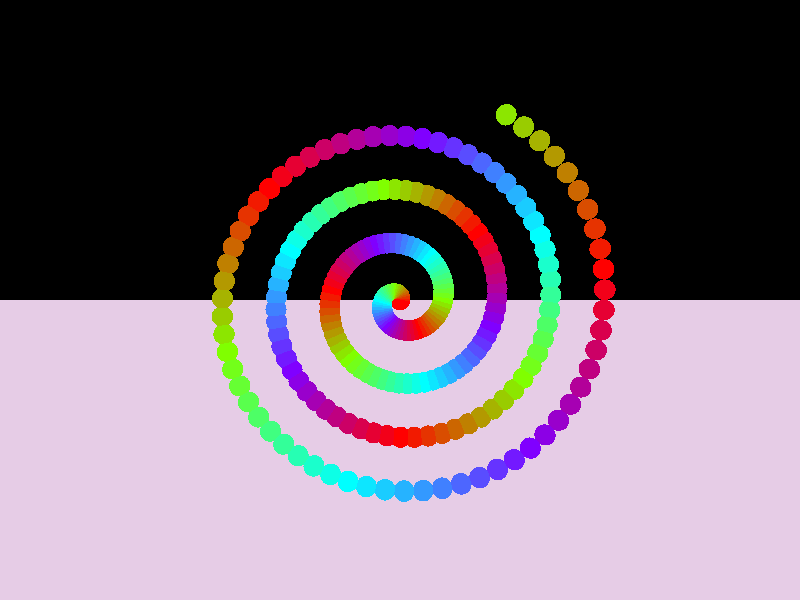 camera {
  location <0, 0, -35>  
  up <0, 1, 0>  
  right <1.333, 0, 0>  
  look_at <0, 0, 0>  
}

light_source {<-20, 20, -30> color rgb <1.5, 1.5, 1.5>}

light_source {<-20, 20, -20> color rgb <1.5, 1.5, 1.5>}

plane { <0, 1, 0>, -22
  pigment { color rgb <0.9, 0.8, 0.9> }
  finish {
     ambient 0.3 diffuse 0.5 specular 0 roughness 0 ior 0 reflection 0.5 refraction 0
  }
  translate <0, 0, 0>
  scale <1, 1, 1>
  rotate <0, 0, 0>
}

sphere { <0, 0, 0>, 0.6
  pigment { color rgb <1, 0, 0> }
  finish {
     ambient 0.7 diffuse 0.8 specular 0 roughness 0 ior 0 reflection 0.7 refraction 0
  }
  translate <0, 0, 0>
  scale <1, 1, 1>
  rotate <0, 0, 0>
}

sphere { <0.00932562, 0.0491226, 0>, 0.6
  pigment { color rgb <0.95, 0.1, 0> }
  finish {
     ambient 0.7 diffuse 0.8 specular 0 roughness 0 ior 0 reflection 0.7 refraction 0
  }
  translate <0, 0, 0>
  scale <1, 1, 1>
  rotate <0, 0, 0>
}

sphere { <0.00874992, 0.0996165, 0>, 0.6
  pigment { color rgb <0.9, 0.2, 0> }
  finish {
     ambient 0.7 diffuse 0.8 specular 0 roughness 0 ior 0 reflection 0.7 refraction 0
  }
  translate <0, 0, 0>
  scale <1, 1, 1>
  rotate <0, 0, 0>
}

sphere { <-0.00185826, 0.149989, 0>, 0.6
  pigment { color rgb <0.85, 0.3, 0> }
  finish {
     ambient 0.7 diffuse 0.8 specular 0 roughness 0 ior 0 reflection 0.7 refraction 0
  }
  translate <0, 0, 0>
  scale <1, 1, 1>
  rotate <0, 0, 0>
}

sphere { <-0.0224304, 0.198738, 0>, 0.6
  pigment { color rgb <0.8, 0.4, 0> }
  finish {
     ambient 0.7 diffuse 0.8 specular 0 roughness 0 ior 0 reflection 0.7 refraction 0
  }
  translate <0, 0, 0>
  scale <1, 1, 1>
  rotate <0, 0, 0>
}

sphere { <-0.0526988, 0.244383, 0>, 0.6
  pigment { color rgb <0.75, 0.5, 0> }
  finish {
     ambient 0.7 diffuse 0.8 specular 0 roughness 0 ior 0 reflection 0.7 refraction 0
  }
  translate <0, 0, 0>
  scale <1, 1, 1>
  rotate <0, 0, 0>
}

sphere { <-0.0921997, 0.285481, 0>, 0.6
  pigment { color rgb <0.7, 0.6, 0> }
  finish {
     ambient 0.7 diffuse 0.8 specular 0 roughness 0 ior 0 reflection 0.7 refraction 0
  }
  translate <0, 0, 0>
  scale <1, 1, 1>
  rotate <0, 0, 0>
}

sphere { <-0.14028, 0.320658, 0>, 0.6
  pigment { color rgb <0.65, 0.7, 0> }
  finish {
     ambient 0.7 diffuse 0.8 specular 0 roughness 0 ior 0 reflection 0.7 refraction 0
  }
  translate <0, 0, 0>
  scale <1, 1, 1>
  rotate <0, 0, 0>
}

sphere { <-0.196104, 0.34863, 0>, 0.6
  pigment { color rgb <0.6, 0.8, 0> }
  finish {
     ambient 0.7 diffuse 0.8 specular 0 roughness 0 ior 0 reflection 0.7 refraction 0
  }
  translate <0, 0, 0>
  scale <1, 1, 1>
  rotate <0, 0, 0>
}

sphere { <-0.258671, 0.368225, 0>, 0.6
  pigment { color rgb <0.55, 0.9, 0> }
  finish {
     ambient 0.7 diffuse 0.8 specular 0 roughness 0 ior 0 reflection 0.7 refraction 0
  }
  translate <0, 0, 0>
  scale <1, 1, 1>
  rotate <0, 0, 0>
}

sphere { <-0.326821, 0.378402, 0>, 0.6
  pigment { color rgb <0.5, 1, 0> }
  finish {
     ambient 0.7 diffuse 0.8 specular 0 roughness 0 ior 0 reflection 0.7 refraction 0
  }
  translate <0, 0, 0>
  scale <1, 1, 1>
  rotate <0, 0, 0>
}

sphere { <-0.399262, 0.378272, 0>, 0.6
  pigment { color rgb <0.45, 1, 0.1> }
  finish {
     ambient 0.7 diffuse 0.8 specular 0 roughness 0 ior 0 reflection 0.7 refraction 0
  }
  translate <0, 0, 0>
  scale <1, 1, 1>
  rotate <0, 0, 0>
}

sphere { <-0.47458, 0.367115, 0>, 0.6
  pigment { color rgb <0.4, 1, 0.2> }
  finish {
     ambient 0.7 diffuse 0.8 specular 0 roughness 0 ior 0 reflection 0.7 refraction 0
  }
  translate <0, 0, 0>
  scale <1, 1, 1>
  rotate <0, 0, 0>
}

sphere { <-0.551265, 0.344394, 0>, 0.6
  pigment { color rgb <0.35, 1, 0.3> }
  finish {
     ambient 0.7 diffuse 0.8 specular 0 roughness 0 ior 0 reflection 0.7 refraction 0
  }
  translate <0, 0, 0>
  scale <1, 1, 1>
  rotate <0, 0, 0>
}

sphere { <-0.627731, 0.309765, 0>, 0.6
  pigment { color rgb <0.3, 1, 0.4> }
  finish {
     ambient 0.7 diffuse 0.8 specular 0 roughness 0 ior 0 reflection 0.7 refraction 0
  }
  translate <0, 0, 0>
  scale <1, 1, 1>
  rotate <0, 0, 0>
}

sphere { <-0.702342, 0.263088, 0>, 0.6
  pigment { color rgb <0.25, 1, 0.5> }
  finish {
     ambient 0.7 diffuse 0.8 specular 0 roughness 0 ior 0 reflection 0.7 refraction 0
  }
  translate <0, 0, 0>
  scale <1, 1, 1>
  rotate <0, 0, 0>
}

sphere { <-0.773438, 0.204434, 0>, 0.6
  pigment { color rgb <0.2, 1, 0.6> }
  finish {
     ambient 0.7 diffuse 0.8 specular 0 roughness 0 ior 0 reflection 0.7 refraction 0
  }
  translate <0, 0, 0>
  scale <1, 1, 1>
  rotate <0, 0, 0>
}

sphere { <-0.839358, 0.134085, 0>, 0.6
  pigment { color rgb <0.15, 1, 0.7> }
  finish {
     ambient 0.7 diffuse 0.8 specular 0 roughness 0 ior 0 reflection 0.7 refraction 0
  }
  translate <0, 0, 0>
  scale <1, 1, 1>
  rotate <0, 0, 0>
}

sphere { <-0.898465, 0.0525383, 0>, 0.6
  pigment { color rgb <0.1, 1, 0.8> }
  finish {
     ambient 0.7 diffuse 0.8 specular 0 roughness 0 ior 0 reflection 0.7 refraction 0
  }
  translate <0, 0, 0>
  scale <1, 1, 1>
  rotate <0, 0, 0>
}

sphere { <-0.949179, -0.0394999, 0>, 0.6
  pigment { color rgb <0.05, 1, 0.9> }
  finish {
     ambient 0.7 diffuse 0.8 specular 0 roughness 0 ior 0 reflection 0.7 refraction 0
  }
  translate <0, 0, 0>
  scale <1, 1, 1>
  rotate <0, 0, 0>
}

sphere { <-0.989993, -0.141118, 0>, 0.6
  pigment { color rgb <0, 1, 1> }
  finish {
     ambient 0.7 diffuse 0.8 specular 0 roughness 0 ior 0 reflection 0.7 refraction 0
  }
  translate <0, 0, 0>
  scale <1, 1, 1>
  rotate <0, 0, 0>
}

sphere { <-1.01951, -0.25121, 0>, 0.6
  pigment { color rgb <0.05, 0.9, 1> }
  finish {
     ambient 0.7 diffuse 0.8 specular 0 roughness 0 ior 0 reflection 0.7 refraction 0
  }
  translate <0, 0, 0>
  scale <1, 1, 1>
  rotate <0, 0, 0>
}

sphere { <-1.03645, -0.368485, 0>, 0.6
  pigment { color rgb <0.1, 0.8, 1> }
  finish {
     ambient 0.7 diffuse 0.8 specular 0 roughness 0 ior 0 reflection 0.7 refraction 0
  }
  translate <0, 0, 0>
  scale <1, 1, 1>
  rotate <0, 0, 0>
}

sphere { <-1.03968, -0.491485, 0>, 0.6
  pigment { color rgb <0.15, 0.7, 1> }
  finish {
     ambient 0.7 diffuse 0.8 specular 0 roughness 0 ior 0 reflection 0.7 refraction 0
  }
  translate <0, 0, 0>
  scale <1, 1, 1>
  rotate <0, 0, 0>
}

sphere { <-1.02827, -0.618599, 0>, 0.6
  pigment { color rgb <0.2, 0.6, 1> }
  finish {
     ambient 0.7 diffuse 0.8 specular 0 roughness 0 ior 0 reflection 0.7 refraction 0
  }
  translate <0, 0, 0>
  scale <1, 1, 1>
  rotate <0, 0, 0>
}

sphere { <-1.00143, -0.748088, 0>, 0.6
  pigment { color rgb <0.25, 0.5, 1> }
  finish {
     ambient 0.7 diffuse 0.8 specular 0 roughness 0 ior 0 reflection 0.7 refraction 0
  }
  translate <0, 0, 0>
  scale <1, 1, 1>
  rotate <0, 0, 0>
}

sphere { <-0.958614, -0.8781, 0>, 0.6
  pigment { color rgb <0.3, 0.4, 1> }
  finish {
     ambient 0.7 diffuse 0.8 specular 0 roughness 0 ior 0 reflection 0.7 refraction 0
  }
  translate <0, 0, 0>
  scale <1, 1, 1>
  rotate <0, 0, 0>
}

sphere { <-0.899475, -1.0067, 0>, 0.6
  pigment { color rgb <0.35, 0.3, 1> }
  finish {
     ambient 0.7 diffuse 0.8 specular 0 roughness 0 ior 0 reflection 0.7 refraction 0
  }
  translate <0, 0, 0>
  scale <1, 1, 1>
  rotate <0, 0, 0>
}

sphere { <-0.823904, -1.13189, 0>, 0.6
  pigment { color rgb <0.4, 0.2, 1> }
  finish {
     ambient 0.7 diffuse 0.8 specular 0 roughness 0 ior 0 reflection 0.7 refraction 0
  }
  translate <0, 0, 0>
  scale <1, 1, 1>
  rotate <0, 0, 0>
}

sphere { <-0.73203, -1.25165, 0>, 0.6
  pigment { color rgb <0.45, 0.0999999, 1> }
  finish {
     ambient 0.7 diffuse 0.8 specular 0 roughness 0 ior 0 reflection 0.7 refraction 0
  }
  translate <0, 0, 0>
  scale <1, 1, 1>
  rotate <0, 0, 0>
}

sphere { <-0.624224, -1.36394, 0>, 0.6
  pigment { color rgb <0.5, 0, 1> }
  finish {
     ambient 0.7 diffuse 0.8 specular 0 roughness 0 ior 0 reflection 0.7 refraction 0
  }
  translate <0, 0, 0>
  scale <1, 1, 1>
  rotate <0, 0, 0>
}

sphere { <-0.501103, -1.46676, 0>, 0.6
  pigment { color rgb <0.55, 0, 0.9> }
  finish {
     ambient 0.7 diffuse 0.8 specular 0 roughness 0 ior 0 reflection 0.7 refraction 0
  }
  translate <0, 0, 0>
  scale <1, 1, 1>
  rotate <0, 0, 0>
}

sphere { <-0.363528, -1.55815, 0>, 0.6
  pigment { color rgb <0.6, 0, 0.8> }
  finish {
     ambient 0.7 diffuse 0.8 specular 0 roughness 0 ior 0 reflection 0.7 refraction 0
  }
  translate <0, 0, 0>
  scale <1, 1, 1>
  rotate <0, 0, 0>
}

sphere { <-0.212598, -1.63625, 0>, 0.6
  pigment { color rgb <0.65, 0, 0.7> }
  finish {
     ambient 0.7 diffuse 0.8 specular 0 roughness 0 ior 0 reflection 0.7 refraction 0
  }
  translate <0, 0, 0>
  scale <1, 1, 1>
  rotate <0, 0, 0>
}

sphere { <-0.0496439, -1.69927, 0>, 0.6
  pigment { color rgb <0.7, 0, 0.6> }
  finish {
     ambient 0.7 diffuse 0.8 specular 0 roughness 0 ior 0 reflection 0.7 refraction 0
  }
  translate <0, 0, 0>
  scale <1, 1, 1>
  rotate <0, 0, 0>
}

sphere { <0.123785, -1.74562, 0>, 0.6
  pigment { color rgb <0.75, 0, 0.5> }
  finish {
     ambient 0.7 diffuse 0.8 specular 0 roughness 0 ior 0 reflection 0.7 refraction 0
  }
  translate <0, 0, 0>
  scale <1, 1, 1>
  rotate <0, 0, 0>
}

sphere { <0.305936, -1.77381, 0>, 0.6
  pigment { color rgb <0.8, 0, 0.4> }
  finish {
     ambient 0.7 diffuse 0.8 specular 0 roughness 0 ior 0 reflection 0.7 refraction 0
  }
  translate <0, 0, 0>
  scale <1, 1, 1>
  rotate <0, 0, 0>
}

sphere { <0.494868, -1.78258, 0>, 0.6
  pigment { color rgb <0.85, 0, 0.3> }
  finish {
     ambient 0.7 diffuse 0.8 specular 0 roughness 0 ior 0 reflection 0.7 refraction 0
  }
  translate <0, 0, 0>
  scale <1, 1, 1>
  rotate <0, 0, 0>
}

sphere { <0.688475, -1.77088, 0>, 0.6
  pigment { color rgb <0.9, 0, 0.2> }
  finish {
     ambient 0.7 diffuse 0.8 specular 0 roughness 0 ior 0 reflection 0.7 refraction 0
  }
  translate <0, 0, 0>
  scale <1, 1, 1>
  rotate <0, 0, 0>
}

sphere { <0.884507, -1.73786, 0>, 0.6
  pigment { color rgb <0.95, 0, 0.0999999> }
  finish {
     ambient 0.7 diffuse 0.8 specular 0 roughness 0 ior 0 reflection 0.7 refraction 0
  }
  translate <0, 0, 0>
  scale <1, 1, 1>
  rotate <0, 0, 0>
}

sphere { <1.0806, -1.68294, 0>, 0.6
  pigment { color rgb <1, 0, 0> }
  finish {
     ambient 0.7 diffuse 0.8 specular 0 roughness 0 ior 0 reflection 0.7 refraction 0
  }
  translate <0, 0, 0>
  scale <1, 1, 1>
  rotate <0, 0, 0>
}

sphere { <1.2743, -1.60582, 0>, 0.6
  pigment { color rgb <0.95, 0.1, 0> }
  finish {
     ambient 0.7 diffuse 0.8 specular 0 roughness 0 ior 0 reflection 0.7 refraction 0
  }
  translate <0, 0, 0>
  scale <1, 1, 1>
  rotate <0, 0, 0>
}

sphere { <1.46308, -1.50645, 0>, 0.6
  pigment { color rgb <0.9, 0.2, 0> }
  finish {
     ambient 0.7 diffuse 0.8 specular 0 roughness 0 ior 0 reflection 0.7 refraction 0
  }
  translate <0, 0, 0>
  scale <1, 1, 1>
  rotate <0, 0, 0>
}

sphere { <1.64441, -1.38507, 0>, 0.6
  pigment { color rgb <0.85, 0.3, 0> }
  finish {
     ambient 0.7 diffuse 0.8 specular 0 roughness 0 ior 0 reflection 0.7 refraction 0
  }
  translate <0, 0, 0>
  scale <1, 1, 1>
  rotate <0, 0, 0>
}

sphere { <1.81573, -1.24222, 0>, 0.6
  pigment { color rgb <0.8, 0.4, 0> }
  finish {
     ambient 0.7 diffuse 0.8 specular 0 roughness 0 ior 0 reflection 0.7 refraction 0
  }
  translate <0, 0, 0>
  scale <1, 1, 1>
  rotate <0, 0, 0>
}

sphere { <1.97456, -1.07871, 0>, 0.6
  pigment { color rgb <0.75, 0.5, 0> }
  finish {
     ambient 0.7 diffuse 0.8 specular 0 roughness 0 ior 0 reflection 0.7 refraction 0
  }
  translate <0, 0, 0>
  scale <1, 1, 1>
  rotate <0, 0, 0>
}

sphere { <2.11844, -0.895667, 0>, 0.6
  pigment { color rgb <0.7, 0.6, 0> }
  finish {
     ambient 0.7 diffuse 0.8 specular 0 roughness 0 ior 0 reflection 0.7 refraction 0
  }
  translate <0, 0, 0>
  scale <1, 1, 1>
  rotate <0, 0, 0>
}

sphere { <2.24504, -0.694478, 0>, 0.6
  pigment { color rgb <0.65, 0.7, 0> }
  finish {
     ambient 0.7 diffuse 0.8 specular 0 roughness 0 ior 0 reflection 0.7 refraction 0
  }
  translate <0, 0, 0>
  scale <1, 1, 1>
  rotate <0, 0, 0>
}

sphere { <2.35216, -0.476812, 0>, 0.6
  pigment { color rgb <0.6, 0.8, 0> }
  finish {
     ambient 0.7 diffuse 0.8 specular 0 roughness 0 ior 0 reflection 0.7 refraction 0
  }
  translate <0, 0, 0>
  scale <1, 1, 1>
  rotate <0, 0, 0>
}

sphere { <2.43776, -0.244598, 0>, 0.6
  pigment { color rgb <0.55, 0.9, 0> }
  finish {
     ambient 0.7 diffuse 0.8 specular 0 roughness 0 ior 0 reflection 0.7 refraction 0
  }
  translate <0, 0, 0>
  scale <1, 1, 1>
  rotate <0, 0, 0>
}

sphere { <2.5, -6.29574e-06, 0>, 0.6
  pigment { color rgb <0.5, 1, 0> }
  finish {
     ambient 0.7 diffuse 0.8 specular 0 roughness 0 ior 0 reflection 0.7 refraction 0
  }
  translate <0, 0, 0>
  scale <1, 1, 1>
  rotate <0, 0, 0>
}

sphere { <2.53726, 0.254569, 0>, 0.6
  pigment { color rgb <0.45, 1, 0.1> }
  finish {
     ambient 0.7 diffuse 0.8 specular 0 roughness 0 ior 0 reflection 0.7 refraction 0
  }
  translate <0, 0, 0>
  scale <1, 1, 1>
  rotate <0, 0, 0>
}

sphere { <2.54817, 0.516534, 0>, 0.6
  pigment { color rgb <0.4, 1, 0.2> }
  finish {
     ambient 0.7 diffuse 0.8 specular 0 roughness 0 ior 0 reflection 0.7 refraction 0
  }
  translate <0, 0, 0>
  scale <1, 1, 1>
  rotate <0, 0, 0>
}

sphere { <2.53164, 0.783122, 0>, 0.6
  pigment { color rgb <0.35, 1, 0.3> }
  finish {
     ambient 0.7 diffuse 0.8 specular 0 roughness 0 ior 0 reflection 0.7 refraction 0
  }
  translate <0, 0, 0>
  scale <1, 1, 1>
  rotate <0, 0, 0>
}

sphere { <2.48687, 1.05142, 0>, 0.6
  pigment { color rgb <0.3, 1, 0.4> }
  finish {
     ambient 0.7 diffuse 0.8 specular 0 roughness 0 ior 0 reflection 0.7 refraction 0
  }
  translate <0, 0, 0>
  scale <1, 1, 1>
  rotate <0, 0, 0>
}

sphere { <2.41335, 1.31841, 0>, 0.6
  pigment { color rgb <0.25, 1, 0.5> }
  finish {
     ambient 0.7 diffuse 0.8 specular 0 roughness 0 ior 0 reflection 0.7 refraction 0
  }
  translate <0, 0, 0>
  scale <1, 1, 1>
  rotate <0, 0, 0>
}

sphere { <2.31094, 1.58099, 0>, 0.6
  pigment { color rgb <0.2, 1, 0.6> }
  finish {
     ambient 0.7 diffuse 0.8 specular 0 roughness 0 ior 0 reflection 0.7 refraction 0
  }
  translate <0, 0, 0>
  scale <1, 1, 1>
  rotate <0, 0, 0>
}

sphere { <2.1798, 1.83601, 0>, 0.6
  pigment { color rgb <0.15, 1, 0.7> }
  finish {
     ambient 0.7 diffuse 0.8 specular 0 roughness 0 ior 0 reflection 0.7 refraction 0
  }
  translate <0, 0, 0>
  scale <1, 1, 1>
  rotate <0, 0, 0>
}

sphere { <2.02045, 2.08033, 0>, 0.6
  pigment { color rgb <0.1, 1, 0.8> }
  finish {
     ambient 0.7 diffuse 0.8 specular 0 roughness 0 ior 0 reflection 0.7 refraction 0
  }
  translate <0, 0, 0>
  scale <1, 1, 1>
  rotate <0, 0, 0>
}

sphere { <1.83375, 2.31081, 0>, 0.6
  pigment { color rgb <0.05, 1, 0.9> }
  finish {
     ambient 0.7 diffuse 0.8 specular 0 roughness 0 ior 0 reflection 0.7 refraction 0
  }
  translate <0, 0, 0>
  scale <1, 1, 1>
  rotate <0, 0, 0>
}

sphere { <1.62091, 2.52441, 0>, 0.6
  pigment { color rgb <0, 1, 1> }
  finish {
     ambient 0.7 diffuse 0.8 specular 0 roughness 0 ior 0 reflection 0.7 refraction 0
  }
  translate <0, 0, 0>
  scale <1, 1, 1>
  rotate <0, 0, 0>
}

sphere { <1.38347, 2.71818, 0>, 0.6
  pigment { color rgb <0.05, 0.9, 1> }
  finish {
     ambient 0.7 diffuse 0.8 specular 0 roughness 0 ior 0 reflection 0.7 refraction 0
  }
  translate <0, 0, 0>
  scale <1, 1, 1>
  rotate <0, 0, 0>
}

sphere { <1.12332, 2.88932, 0>, 0.6
  pigment { color rgb <0.1, 0.8, 1> }
  finish {
     ambient 0.7 diffuse 0.8 specular 0 roughness 0 ior 0 reflection 0.7 refraction 0
  }
  translate <0, 0, 0>
  scale <1, 1, 1>
  rotate <0, 0, 0>
}

sphere { <0.842628, 3.0352, 0>, 0.6
  pigment { color rgb <0.15, 0.7, 1> }
  finish {
     ambient 0.7 diffuse 0.8 specular 0 roughness 0 ior 0 reflection 0.7 refraction 0
  }
  translate <0, 0, 0>
  scale <1, 1, 1>
  rotate <0, 0, 0>
}

sphere { <0.543902, 3.15344, 0>, 0.6
  pigment { color rgb <0.2, 0.6, 1> }
  finish {
     ambient 0.7 diffuse 0.8 specular 0 roughness 0 ior 0 reflection 0.7 refraction 0
  }
  translate <0, 0, 0>
  scale <1, 1, 1>
  rotate <0, 0, 0>
}

sphere { <0.229904, 3.24186, 0>, 0.6
  pigment { color rgb <0.25, 0.5, 1> }
  finish {
     ambient 0.7 diffuse 0.8 specular 0 roughness 0 ior 0 reflection 0.7 refraction 0
  }
  translate <0, 0, 0>
  scale <1, 1, 1>
  rotate <0, 0, 0>
}

sphere { <-0.0963506, 3.29859, 0>, 0.6
  pigment { color rgb <0.3, 0.4, 1> }
  finish {
     ambient 0.7 diffuse 0.8 specular 0 roughness 0 ior 0 reflection 0.7 refraction 0
  }
  translate <0, 0, 0>
  scale <1, 1, 1>
  rotate <0, 0, 0>
}

sphere { <-0.431621, 3.32208, 0>, 0.6
  pigment { color rgb <0.35, 0.3, 1> }
  finish {
     ambient 0.7 diffuse 0.8 specular 0 roughness 0 ior 0 reflection 0.7 refraction 0
  }
  translate <0, 0, 0>
  scale <1, 1, 1>
  rotate <0, 0, 0>
}

sphere { <-0.772479, 3.31108, 0>, 0.6
  pigment { color rgb <0.4, 0.2, 1> }
  finish {
     ambient 0.7 diffuse 0.8 specular 0 roughness 0 ior 0 reflection 0.7 refraction 0
  }
  translate <0, 0, 0>
  scale <1, 1, 1>
  rotate <0, 0, 0>
}

sphere { <-1.11534, 3.26474, 0>, 0.6
  pigment { color rgb <0.45, 0.0999999, 1> }
  finish {
     ambient 0.7 diffuse 0.8 specular 0 roughness 0 ior 0 reflection 0.7 refraction 0
  }
  translate <0, 0, 0>
  scale <1, 1, 1>
  rotate <0, 0, 0>
}

sphere { <-1.45651, 3.18254, 0>, 0.6
  pigment { color rgb <0.5, 0, 1> }
  finish {
     ambient 0.7 diffuse 0.8 specular 0 roughness 0 ior 0 reflection 0.7 refraction 0
  }
  translate <0, 0, 0>
  scale <1, 1, 1>
  rotate <0, 0, 0>
}

sphere { <-1.7922, 3.0644, 0>, 0.6
  pigment { color rgb <0.55, 0, 0.9> }
  finish {
     ambient 0.7 diffuse 0.8 specular 0 roughness 0 ior 0 reflection 0.7 refraction 0
  }
  translate <0, 0, 0>
  scale <1, 1, 1>
  rotate <0, 0, 0>
}

sphere { <-2.1186, 2.91059, 0>, 0.6
  pigment { color rgb <0.6, 0, 0.8> }
  finish {
     ambient 0.7 diffuse 0.8 specular 0 roughness 0 ior 0 reflection 0.7 refraction 0
  }
  translate <0, 0, 0>
  scale <1, 1, 1>
  rotate <0, 0, 0>
}

sphere { <-2.4319, 2.72183, 0>, 0.6
  pigment { color rgb <0.65, 0, 0.7> }
  finish {
     ambient 0.7 diffuse 0.8 specular 0 roughness 0 ior 0 reflection 0.7 refraction 0
  }
  translate <0, 0, 0>
  scale <1, 1, 1>
  rotate <0, 0, 0>
}

sphere { <-2.72835, 2.49922, 0>, 0.6
  pigment { color rgb <0.7, 0, 0.6> }
  finish {
     ambient 0.7 diffuse 0.8 specular 0 roughness 0 ior 0 reflection 0.7 refraction 0
  }
  translate <0, 0, 0>
  scale <1, 1, 1>
  rotate <0, 0, 0>
}

sphere { <-3.00428, 2.24428, 0>, 0.6
  pigment { color rgb <0.75, 0, 0.5> }
  finish {
     ambient 0.7 diffuse 0.8 specular 0 roughness 0 ior 0 reflection 0.7 refraction 0
  }
  translate <0, 0, 0>
  scale <1, 1, 1>
  rotate <0, 0, 0>
}

sphere { <-3.25617, 1.95891, 0>, 0.6
  pigment { color rgb <0.8, 0, 0.4> }
  finish {
     ambient 0.7 diffuse 0.8 specular 0 roughness 0 ior 0 reflection 0.7 refraction 0
  }
  translate <0, 0, 0>
  scale <1, 1, 1>
  rotate <0, 0, 0>
}

sphere { <-3.48067, 1.64542, 0>, 0.6
  pigment { color rgb <0.85, 0, 0.3> }
  finish {
     ambient 0.7 diffuse 0.8 specular 0 roughness 0 ior 0 reflection 0.7 refraction 0
  }
  translate <0, 0, 0>
  scale <1, 1, 1>
  rotate <0, 0, 0>
}

sphere { <-3.67466, 1.30646, 0>, 0.6
  pigment { color rgb <0.9, 0, 0.2> }
  finish {
     ambient 0.7 diffuse 0.8 specular 0 roughness 0 ior 0 reflection 0.7 refraction 0
  }
  translate <0, 0, 0>
  scale <1, 1, 1>
  rotate <0, 0, 0>
}

sphere { <-3.83528, 0.945046, 0>, 0.6
  pigment { color rgb <0.95, 0, 0.0999999> }
  finish {
     ambient 0.7 diffuse 0.8 specular 0 roughness 0 ior 0 reflection 0.7 refraction 0
  }
  translate <0, 0, 0>
  scale <1, 1, 1>
  rotate <0, 0, 0>
}

sphere { <-3.95997, 0.564492, 0>, 0.6
  pigment { color rgb <1, 0, 0> }
  finish {
     ambient 0.7 diffuse 0.8 specular 0 roughness 0 ior 0 reflection 0.7 refraction 0
  }
  translate <0, 0, 0>
  scale <1, 1, 1>
  rotate <0, 0, 0>
}

sphere { <-4.04649, 0.168415, 0>, 0.6
  pigment { color rgb <0.95, 0.1, 0> }
  finish {
     ambient 0.7 diffuse 0.8 specular 0 roughness 0 ior 0 reflection 0.7 refraction 0
  }
  translate <0, 0, 0>
  scale <1, 1, 1>
  rotate <0, 0, 0>
}

sphere { <-4.09301, -0.23932, 0>, 0.6
  pigment { color rgb <0.9, 0.2, 0> }
  finish {
     ambient 0.7 diffuse 0.8 specular 0 roughness 0 ior 0 reflection 0.7 refraction 0
  }
  translate <0, 0, 0>
  scale <1, 1, 1>
  rotate <0, 0, 0>
}

sphere { <-4.09804, -0.65463, 0>, 0.6
  pigment { color rgb <0.85, 0.3, 0> }
  finish {
     ambient 0.7 diffuse 0.8 specular 0 roughness 0 ior 0 reflection 0.7 refraction 0
  }
  translate <0, 0, 0>
  scale <1, 1, 1>
  rotate <0, 0, 0>
}

sphere { <-4.06055, -1.07326, 0>, 0.6
  pigment { color rgb <0.8, 0.4, 0> }
  finish {
     ambient 0.7 diffuse 0.8 specular 0 roughness 0 ior 0 reflection 0.7 refraction 0
  }
  translate <0, 0, 0>
  scale <1, 1, 1>
  rotate <0, 0, 0>
}

sphere { <-3.97994, -1.49081, 0>, 0.6
  pigment { color rgb <0.75, 0.5, 0> }
  finish {
     ambient 0.7 diffuse 0.8 specular 0 roughness 0 ior 0 reflection 0.7 refraction 0
  }
  translate <0, 0, 0>
  scale <1, 1, 1>
  rotate <0, 0, 0>
}

sphere { <-3.85607, -1.90282, 0>, 0.6
  pigment { color rgb <0.7, 0.6, 0> }
  finish {
     ambient 0.7 diffuse 0.8 specular 0 roughness 0 ior 0 reflection 0.7 refraction 0
  }
  translate <0, 0, 0>
  scale <1, 1, 1>
  rotate <0, 0, 0>
}

sphere { <-3.68924, -2.30477, 0>, 0.6
  pigment { color rgb <0.65, 0.7, 0> }
  finish {
     ambient 0.7 diffuse 0.8 specular 0 roughness 0 ior 0 reflection 0.7 refraction 0
  }
  translate <0, 0, 0>
  scale <1, 1, 1>
  rotate <0, 0, 0>
}

sphere { <-3.48027, -2.69216, 0>, 0.6
  pigment { color rgb <0.6, 0.8, 0> }
  finish {
     ambient 0.7 diffuse 0.8 specular 0 roughness 0 ior 0 reflection 0.7 refraction 0
  }
  translate <0, 0, 0>
  scale <1, 1, 1>
  rotate <0, 0, 0>
}

sphere { <-3.23041, -3.06055, 0>, 0.6
  pigment { color rgb <0.55, 0.9, 0> }
  finish {
     ambient 0.7 diffuse 0.8 specular 0 roughness 0 ior 0 reflection 0.7 refraction 0
  }
  translate <0, 0, 0>
  scale <1, 1, 1>
  rotate <0, 0, 0>
}

sphere { <-2.94141, -3.4056, 0>, 0.6
  pigment { color rgb <0.5, 1, 0> }
  finish {
     ambient 0.7 diffuse 0.8 specular 0 roughness 0 ior 0 reflection 0.7 refraction 0
  }
  translate <0, 0, 0>
  scale <1, 1, 1>
  rotate <0, 0, 0>
}

sphere { <-2.61546, -3.72315, 0>, 0.6
  pigment { color rgb <0.45, 1, 0.1> }
  finish {
     ambient 0.7 diffuse 0.8 specular 0 roughness 0 ior 0 reflection 0.7 refraction 0
  }
  translate <0, 0, 0>
  scale <1, 1, 1>
  rotate <0, 0, 0>
}

sphere { <-2.25522, -4.00924, 0>, 0.6
  pigment { color rgb <0.4, 1, 0.2> }
  finish {
     ambient 0.7 diffuse 0.8 specular 0 roughness 0 ior 0 reflection 0.7 refraction 0
  }
  translate <0, 0, 0>
  scale <1, 1, 1>
  rotate <0, 0, 0>
}

sphere { <-1.86373, -4.26016, 0>, 0.6
  pigment { color rgb <0.35, 1, 0.3> }
  finish {
     ambient 0.7 diffuse 0.8 specular 0 roughness 0 ior 0 reflection 0.7 refraction 0
  }
  translate <0, 0, 0>
  scale <1, 1, 1>
  rotate <0, 0, 0>
}

sphere { <-1.44448, -4.47252, 0>, 0.6
  pigment { color rgb <0.3, 1, 0.4> }
  finish {
     ambient 0.7 diffuse 0.8 specular 0 roughness 0 ior 0 reflection 0.7 refraction 0
  }
  translate <0, 0, 0>
  scale <1, 1, 1>
  rotate <0, 0, 0>
}

sphere { <-1.0013, -4.64326, 0>, 0.6
  pigment { color rgb <0.25, 1, 0.5> }
  finish {
     ambient 0.7 diffuse 0.8 specular 0 roughness 0 ior 0 reflection 0.7 refraction 0
  }
  translate <0, 0, 0>
  scale <1, 1, 1>
  rotate <0, 0, 0>
}

sphere { <-0.538353, -4.76971, 0>, 0.6
  pigment { color rgb <0.2, 1, 0.6> }
  finish {
     ambient 0.7 diffuse 0.8 specular 0 roughness 0 ior 0 reflection 0.7 refraction 0
  }
  translate <0, 0, 0>
  scale <1, 1, 1>
  rotate <0, 0, 0>
}

sphere { <-0.0601068, -4.84963, 0>, 0.6
  pigment { color rgb <0.15, 1, 0.7> }
  finish {
     ambient 0.7 diffuse 0.8 specular 0 roughness 0 ior 0 reflection 0.7 refraction 0
  }
  translate <0, 0, 0>
  scale <1, 1, 1>
  rotate <0, 0, 0>
}

sphere { <0.428723, -4.88121, 0>, 0.6
  pigment { color rgb <0.1, 1, 0.8> }
  finish {
     ambient 0.7 diffuse 0.8 specular 0 roughness 0 ior 0 reflection 0.7 refraction 0
  }
  translate <0, 0, 0>
  scale <1, 1, 1>
  rotate <0, 0, 0>
}

sphere { <0.923214, -4.86315, 0>, 0.6
  pigment { color rgb <0.05, 1, 0.9> }
  finish {
     ambient 0.7 diffuse 0.8 specular 0 roughness 0 ior 0 reflection 0.7 refraction 0
  }
  translate <0, 0, 0>
  scale <1, 1, 1>
  rotate <0, 0, 0>
}

sphere { <1.41829, -4.79463, 0>, 0.6
  pigment { color rgb <0, 1, 1> }
  finish {
     ambient 0.7 diffuse 0.8 specular 0 roughness 0 ior 0 reflection 0.7 refraction 0
  }
  translate <0, 0, 0>
  scale <1, 1, 1>
  rotate <0, 0, 0>
}

sphere { <1.90877, -4.67537, 0>, 0.6
  pigment { color rgb <0.05, 0.9, 1> }
  finish {
     ambient 0.7 diffuse 0.8 specular 0 roughness 0 ior 0 reflection 0.7 refraction 0
  }
  translate <0, 0, 0>
  scale <1, 1, 1>
  rotate <0, 0, 0>
}

sphere { <2.38941, -4.50563, 0>, 0.6
  pigment { color rgb <0.1, 0.8, 1> }
  finish {
     ambient 0.7 diffuse 0.8 specular 0 roughness 0 ior 0 reflection 0.7 refraction 0
  }
  translate <0, 0, 0>
  scale <1, 1, 1>
  rotate <0, 0, 0>
}

sphere { <2.85501, -4.28619, 0>, 0.6
  pigment { color rgb <0.15, 0.7, 1> }
  finish {
     ambient 0.7 diffuse 0.8 specular 0 roughness 0 ior 0 reflection 0.7 refraction 0
  }
  translate <0, 0, 0>
  scale <1, 1, 1>
  rotate <0, 0, 0>
}

sphere { <3.30038, -4.01839, 0>, 0.6
  pigment { color rgb <0.2, 0.6, 1> }
  finish {
     ambient 0.7 diffuse 0.8 specular 0 roughness 0 ior 0 reflection 0.7 refraction 0
  }
  translate <0, 0, 0>
  scale <1, 1, 1>
  rotate <0, 0, 0>
}

sphere { <3.7205, -3.70411, 0>, 0.6
  pigment { color rgb <0.25, 0.5, 1> }
  finish {
     ambient 0.7 diffuse 0.8 specular 0 roughness 0 ior 0 reflection 0.7 refraction 0
  }
  translate <0, 0, 0>
  scale <1, 1, 1>
  rotate <0, 0, 0>
}

sphere { <4.11048, -3.34574, 0>, 0.6
  pigment { color rgb <0.3, 0.4, 1> }
  finish {
     ambient 0.7 diffuse 0.8 specular 0 roughness 0 ior 0 reflection 0.7 refraction 0
  }
  translate <0, 0, 0>
  scale <1, 1, 1>
  rotate <0, 0, 0>
}

sphere { <4.4657, -2.94619, 0>, 0.6
  pigment { color rgb <0.35, 0.3, 1> }
  finish {
     ambient 0.7 diffuse 0.8 specular 0 roughness 0 ior 0 reflection 0.7 refraction 0
  }
  translate <0, 0, 0>
  scale <1, 1, 1>
  rotate <0, 0, 0>
}

sphere { <4.78179, -2.50888, 0>, 0.6
  pigment { color rgb <0.4, 0.2, 1> }
  finish {
     ambient 0.7 diffuse 0.8 specular 0 roughness 0 ior 0 reflection 0.7 refraction 0
  }
  translate <0, 0, 0>
  scale <1, 1, 1>
  rotate <0, 0, 0>
}

sphere { <5.05475, -2.03766, 0>, 0.6
  pigment { color rgb <0.45, 0.0999999, 1> }
  finish {
     ambient 0.7 diffuse 0.8 specular 0 roughness 0 ior 0 reflection 0.7 refraction 0
  }
  translate <0, 0, 0>
  scale <1, 1, 1>
  rotate <0, 0, 0>
}

sphere { <5.28093, -1.53682, 0>, 0.6
  pigment { color rgb <0.5, 0, 1> }
  finish {
     ambient 0.7 diffuse 0.8 specular 0 roughness 0 ior 0 reflection 0.7 refraction 0
  }
  translate <0, 0, 0>
  scale <1, 1, 1>
  rotate <0, 0, 0>
}

sphere { <5.45714, -1.01103, 0>, 0.6
  pigment { color rgb <0.55, 0, 0.9> }
  finish {
     ambient 0.7 diffuse 0.8 specular 0 roughness 0 ior 0 reflection 0.7 refraction 0
  }
  translate <0, 0, 0>
  scale <1, 1, 1>
  rotate <0, 0, 0>
}

sphere { <5.58064, -0.465334, 0>, 0.6
  pigment { color rgb <0.6, 0, 0.8> }
  finish {
     ambient 0.7 diffuse 0.8 specular 0 roughness 0 ior 0 reflection 0.7 refraction 0
  }
  translate <0, 0, 0>
  scale <1, 1, 1>
  rotate <0, 0, 0>
}

sphere { <5.64921, 0.0949647, 0>, 0.6
  pigment { color rgb <0.65, 0, 0.7> }
  finish {
     ambient 0.7 diffuse 0.8 specular 0 roughness 0 ior 0 reflection 0.7 refraction 0
  }
  translate <0, 0, 0>
  scale <1, 1, 1>
  rotate <0, 0, 0>
}

sphere { <5.66116, 0.664296, 0>, 0.6
  pigment { color rgb <0.7, 0, 0.6> }
  finish {
     ambient 0.7 diffuse 0.8 specular 0 roughness 0 ior 0 reflection 0.7 refraction 0
  }
  translate <0, 0, 0>
  scale <1, 1, 1>
  rotate <0, 0, 0>
}

sphere { <5.61539, 1.23691, 0>, 0.6
  pigment { color rgb <0.75, 0, 0.5> }
  finish {
     ambient 0.7 diffuse 0.8 specular 0 roughness 0 ior 0 reflection 0.7 refraction 0
  }
  translate <0, 0, 0>
  scale <1, 1, 1>
  rotate <0, 0, 0>
}

sphere { <5.51136, 1.80691, 0>, 0.6
  pigment { color rgb <0.8, 0, 0.4> }
  finish {
     ambient 0.7 diffuse 0.8 specular 0 roughness 0 ior 0 reflection 0.7 refraction 0
  }
  translate <0, 0, 0>
  scale <1, 1, 1>
  rotate <0, 0, 0>
}

sphere { <5.34916, 2.36834, 0>, 0.6
  pigment { color rgb <0.85, 0, 0.3> }
  finish {
     ambient 0.7 diffuse 0.8 specular 0 roughness 0 ior 0 reflection 0.7 refraction 0
  }
  translate <0, 0, 0>
  scale <1, 1, 1>
  rotate <0, 0, 0>
}

sphere { <5.12947, 2.91524, 0>, 0.6
  pigment { color rgb <0.9, 0, 0.2> }
  finish {
     ambient 0.7 diffuse 0.8 specular 0 roughness 0 ior 0 reflection 0.7 refraction 0
  }
  translate <0, 0, 0>
  scale <1, 1, 1>
  rotate <0, 0, 0>
}

sphere { <4.85359, 3.44169, 0>, 0.6
  pigment { color rgb <0.95, 0, 0.0999999> }
  finish {
     ambient 0.7 diffuse 0.8 specular 0 roughness 0 ior 0 reflection 0.7 refraction 0
  }
  translate <0, 0, 0>
  scale <1, 1, 1>
  rotate <0, 0, 0>
}

sphere { <4.52344, 3.94189, 0>, 0.6
  pigment { color rgb <1, 0, 0> }
  finish {
     ambient 0.7 diffuse 0.8 specular 0 roughness 0 ior 0 reflection 0.7 refraction 0
  }
  translate <0, 0, 0>
  scale <1, 1, 1>
  rotate <0, 0, 0>
}

sphere { <4.14154, 4.41024, 0>, 0.6
  pigment { color rgb <0.95, 0.1, 0> }
  finish {
     ambient 0.7 diffuse 0.8 specular 0 roughness 0 ior 0 reflection 0.7 refraction 0
  }
  translate <0, 0, 0>
  scale <1, 1, 1>
  rotate <0, 0, 0>
}

sphere { <3.71098, 4.84135, 0>, 0.6
  pigment { color rgb <0.9, 0.2, 0> }
  finish {
     ambient 0.7 diffuse 0.8 specular 0 roughness 0 ior 0 reflection 0.7 refraction 0
  }
  translate <0, 0, 0>
  scale <1, 1, 1>
  rotate <0, 0, 0>
}

sphere { <3.23542, 5.23017, 0>, 0.6
  pigment { color rgb <0.85, 0.3, 0> }
  finish {
     ambient 0.7 diffuse 0.8 specular 0 roughness 0 ior 0 reflection 0.7 refraction 0
  }
  translate <0, 0, 0>
  scale <1, 1, 1>
  rotate <0, 0, 0>
}

sphere { <2.71904, 5.57198, 0>, 0.6
  pigment { color rgb <0.8, 0.4, 0> }
  finish {
     ambient 0.7 diffuse 0.8 specular 0 roughness 0 ior 0 reflection 0.7 refraction 0
  }
  translate <0, 0, 0>
  scale <1, 1, 1>
  rotate <0, 0, 0>
}

sphere { <2.16651, 5.86249, 0>, 0.6
  pigment { color rgb <0.75, 0.5, 0> }
  finish {
     ambient 0.7 diffuse 0.8 specular 0 roughness 0 ior 0 reflection 0.7 refraction 0
  }
  translate <0, 0, 0>
  scale <1, 1, 1>
  rotate <0, 0, 0>
}

sphere { <1.58298, 6.09789, 0>, 0.6
  pigment { color rgb <0.7, 0.6, 0> }
  finish {
     ambient 0.7 diffuse 0.8 specular 0 roughness 0 ior 0 reflection 0.7 refraction 0
  }
  translate <0, 0, 0>
  scale <1, 1, 1>
  rotate <0, 0, 0>
}

sphere { <0.973971, 6.27487, 0>, 0.6
  pigment { color rgb <0.65, 0.7, 0> }
  finish {
     ambient 0.7 diffuse 0.8 specular 0 roughness 0 ior 0 reflection 0.7 refraction 0
  }
  translate <0, 0, 0>
  scale <1, 1, 1>
  rotate <0, 0, 0>
}

sphere { <0.345363, 6.39068, 0>, 0.6
  pigment { color rgb <0.6, 0.8, 0> }
  finish {
     ambient 0.7 diffuse 0.8 specular 0 roughness 0 ior 0 reflection 0.7 refraction 0
  }
  translate <0, 0, 0>
  scale <1, 1, 1>
  rotate <0, 0, 0>
}

sphere { <-0.296665, 6.44318, 0>, 0.6
  pigment { color rgb <0.55, 0.9, 0> }
  finish {
     ambient 0.7 diffuse 0.8 specular 0 roughness 0 ior 0 reflection 0.7 refraction 0
  }
  translate <0, 0, 0>
  scale <1, 1, 1>
  rotate <0, 0, 0>
}

sphere { <-0.945702, 6.43084, 0>, 0.6
  pigment { color rgb <0.5, 1, 0> }
  finish {
     ambient 0.7 diffuse 0.8 specular 0 roughness 0 ior 0 reflection 0.7 refraction 0
  }
  translate <0, 0, 0>
  scale <1, 1, 1>
  rotate <0, 0, 0>
}

sphere { <-1.59517, 6.3528, 0>, 0.6
  pigment { color rgb <0.45, 1, 0.1> }
  finish {
     ambient 0.7 diffuse 0.8 specular 0 roughness 0 ior 0 reflection 0.7 refraction 0
  }
  translate <0, 0, 0>
  scale <1, 1, 1>
  rotate <0, 0, 0>
}

sphere { <-2.23838, 6.20884, 0>, 0.6
  pigment { color rgb <0.4, 1, 0.2> }
  finish {
     ambient 0.7 diffuse 0.8 specular 0 roughness 0 ior 0 reflection 0.7 refraction 0
  }
  translate <0, 0, 0>
  scale <1, 1, 1>
  rotate <0, 0, 0>
}

sphere { <-2.86862, 5.99947, 0>, 0.6
  pigment { color rgb <0.35, 1, 0.3> }
  finish {
     ambient 0.7 diffuse 0.8 specular 0 roughness 0 ior 0 reflection 0.7 refraction 0
  }
  translate <0, 0, 0>
  scale <1, 1, 1>
  rotate <0, 0, 0>
}

sphere { <-3.4792, 5.72584, 0>, 0.6
  pigment { color rgb <0.3, 1, 0.4> }
  finish {
     ambient 0.7 diffuse 0.8 specular 0 roughness 0 ior 0 reflection 0.7 refraction 0
  }
  translate <0, 0, 0>
  scale <1, 1, 1>
  rotate <0, 0, 0>
}

sphere { <-4.06355, 5.38982, 0>, 0.6
  pigment { color rgb <0.25, 1, 0.5> }
  finish {
     ambient 0.7 diffuse 0.8 specular 0 roughness 0 ior 0 reflection 0.7 refraction 0
  }
  translate <0, 0, 0>
  scale <1, 1, 1>
  rotate <0, 0, 0>
}

sphere { <-4.61527, 4.99393, 0>, 0.6
  pigment { color rgb <0.2, 1, 0.6> }
  finish {
     ambient 0.7 diffuse 0.8 specular 0 roughness 0 ior 0 reflection 0.7 refraction 0
  }
  translate <0, 0, 0>
  scale <1, 1, 1>
  rotate <0, 0, 0>
}

sphere { <-5.12821, 4.54137, 0>, 0.6
  pigment { color rgb <0.15, 1, 0.7> }
  finish {
     ambient 0.7 diffuse 0.8 specular 0 roughness 0 ior 0 reflection 0.7 refraction 0
  }
  translate <0, 0, 0>
  scale <1, 1, 1>
  rotate <0, 0, 0>
}

sphere { <-5.59653, 4.03596, 0>, 0.6
  pigment { color rgb <0.1, 1, 0.8> }
  finish {
     ambient 0.7 diffuse 0.8 specular 0 roughness 0 ior 0 reflection 0.7 refraction 0
  }
  translate <0, 0, 0>
  scale <1, 1, 1>
  rotate <0, 0, 0>
}

sphere { <-6.01477, 3.48212, 0>, 0.6
  pigment { color rgb <0.05, 1, 0.9> }
  finish {
     ambient 0.7 diffuse 0.8 specular 0 roughness 0 ior 0 reflection 0.7 refraction 0
  }
  translate <0, 0, 0>
  scale <1, 1, 1>
  rotate <0, 0, 0>
}

sphere { <-6.37791, 2.88486, 0>, 0.6
  pigment { color rgb <0, 1, 1> }
  finish {
     ambient 0.7 diffuse 0.8 specular 0 roughness 0 ior 0 reflection 0.7 refraction 0
  }
  translate <0, 0, 0>
  scale <1, 1, 1>
  rotate <0, 0, 0>
}

sphere { <-6.68144, 2.24967, 0>, 0.6
  pigment { color rgb <0.05, 0.9, 1> }
  finish {
     ambient 0.7 diffuse 0.8 specular 0 roughness 0 ior 0 reflection 0.7 refraction 0
  }
  translate <0, 0, 0>
  scale <1, 1, 1>
  rotate <0, 0, 0>
}

sphere { <-6.92139, 1.58254, 0>, 0.6
  pigment { color rgb <0.1, 0.8, 1> }
  finish {
     ambient 0.7 diffuse 0.8 specular 0 roughness 0 ior 0 reflection 0.7 refraction 0
  }
  translate <0, 0, 0>
  scale <1, 1, 1>
  rotate <0, 0, 0>
}

sphere { <-7.09442, 0.889869, 0>, 0.6
  pigment { color rgb <0.15, 0.7, 1> }
  finish {
     ambient 0.7 diffuse 0.8 specular 0 roughness 0 ior 0 reflection 0.7 refraction 0
  }
  translate <0, 0, 0>
  scale <1, 1, 1>
  rotate <0, 0, 0>
}

sphere { <-7.1978, 0.1784, 0>, 0.6
  pigment { color rgb <0.2, 0.6, 1> }
  finish {
     ambient 0.7 diffuse 0.8 specular 0 roughness 0 ior 0 reflection 0.7 refraction 0
  }
  translate <0, 0, 0>
  scale <1, 1, 1>
  rotate <0, 0, 0>
}

sphere { <-7.22951, -0.544833, 0>, 0.6
  pigment { color rgb <0.25, 0.5, 1> }
  finish {
     ambient 0.7 diffuse 0.8 specular 0 roughness 0 ior 0 reflection 0.7 refraction 0
  }
  translate <0, 0, 0>
  scale <1, 1, 1>
  rotate <0, 0, 0>
}

sphere { <-7.18823, -1.27258, 0>, 0.6
  pigment { color rgb <0.3, 0.4, 1> }
  finish {
     ambient 0.7 diffuse 0.8 specular 0 roughness 0 ior 0 reflection 0.7 refraction 0
  }
  translate <0, 0, 0>
  scale <1, 1, 1>
  rotate <0, 0, 0>
}

sphere { <-7.07339, -1.99744, 0>, 0.6
  pigment { color rgb <0.35, 0.3, 1> }
  finish {
     ambient 0.7 diffuse 0.8 specular 0 roughness 0 ior 0 reflection 0.7 refraction 0
  }
  translate <0, 0, 0>
  scale <1, 1, 1>
  rotate <0, 0, 0>
}

sphere { <-6.88517, -2.71194, 0>, 0.6
  pigment { color rgb <0.4, 0.2, 1> }
  finish {
     ambient 0.7 diffuse 0.8 specular 0 roughness 0 ior 0 reflection 0.7 refraction 0
  }
  translate <0, 0, 0>
  scale <1, 1, 1>
  rotate <0, 0, 0>
}

sphere { <-6.62448, -3.40864, 0>, 0.6
  pigment { color rgb <0.45, 0.0999999, 1> }
  finish {
     ambient 0.7 diffuse 0.8 specular 0 roughness 0 ior 0 reflection 0.7 refraction 0
  }
  translate <0, 0, 0>
  scale <1, 1, 1>
  rotate <0, 0, 0>
}

sphere { <-6.29305, -4.08016, 0>, 0.6
  pigment { color rgb <0.5, 0, 1> }
  finish {
     ambient 0.7 diffuse 0.8 specular 0 roughness 0 ior 0 reflection 0.7 refraction 0
  }
  translate <0, 0, 0>
  scale <1, 1, 1>
  rotate <0, 0, 0>
}

sphere { <-5.8933, -4.71929, 0>, 0.6
  pigment { color rgb <0.55, 0, 0.9> }
  finish {
     ambient 0.7 diffuse 0.8 specular 0 roughness 0 ior 0 reflection 0.7 refraction 0
  }
  translate <0, 0, 0>
  scale <1, 1, 1>
  rotate <0, 0, 0>
}

sphere { <-5.42842, -5.31906, 0>, 0.6
  pigment { color rgb <0.6, 0, 0.8> }
  finish {
     ambient 0.7 diffuse 0.8 specular 0 roughness 0 ior 0 reflection 0.7 refraction 0
  }
  translate <0, 0, 0>
  scale <1, 1, 1>
  rotate <0, 0, 0>
}

sphere { <-4.90232, -5.87281, 0>, 0.6
  pigment { color rgb <0.65, 0, 0.7> }
  finish {
     ambient 0.7 diffuse 0.8 specular 0 roughness 0 ior 0 reflection 0.7 refraction 0
  }
  translate <0, 0, 0>
  scale <1, 1, 1>
  rotate <0, 0, 0>
}

sphere { <-4.31958, -6.37428, 0>, 0.6
  pigment { color rgb <0.7, 0, 0.6> }
  finish {
     ambient 0.7 diffuse 0.8 specular 0 roughness 0 ior 0 reflection 0.7 refraction 0
  }
  translate <0, 0, 0>
  scale <1, 1, 1>
  rotate <0, 0, 0>
}

sphere { <-3.6854, -6.81766, 0>, 0.6
  pigment { color rgb <0.75, 0, 0.5> }
  finish {
     ambient 0.7 diffuse 0.8 specular 0 roughness 0 ior 0 reflection 0.7 refraction 0
  }
  translate <0, 0, 0>
  scale <1, 1, 1>
  rotate <0, 0, 0>
}

sphere { <-3.00563, -7.19767, 0>, 0.6
  pigment { color rgb <0.8, 0, 0.4> }
  finish {
     ambient 0.7 diffuse 0.8 specular 0 roughness 0 ior 0 reflection 0.7 refraction 0
  }
  translate <0, 0, 0>
  scale <1, 1, 1>
  rotate <0, 0, 0>
}

sphere { <-2.2866, -7.5096, 0>, 0.6
  pigment { color rgb <0.85, 0, 0.3> }
  finish {
     ambient 0.7 diffuse 0.8 specular 0 roughness 0 ior 0 reflection 0.7 refraction 0
  }
  translate <0, 0, 0>
  scale <1, 1, 1>
  rotate <0, 0, 0>
}

sphere { <-1.53518, -7.74941, 0>, 0.6
  pigment { color rgb <0.9, 0, 0.2> }
  finish {
     ambient 0.7 diffuse 0.8 specular 0 roughness 0 ior 0 reflection 0.7 refraction 0
  }
  translate <0, 0, 0>
  scale <1, 1, 1>
  rotate <0, 0, 0>
}

sphere { <-0.758633, -7.91373, 0>, 0.6
  pigment { color rgb <0.95, 0, 0.0999999> }
  finish {
     ambient 0.7 diffuse 0.8 specular 0 roughness 0 ior 0 reflection 0.7 refraction 0
  }
  translate <0, 0, 0>
  scale <1, 1, 1>
  rotate <0, 0, 0>
}

sphere { <0.0354362, -7.99993, 0>, 0.6
  pigment { color rgb <1, 0, 0> }
  finish {
     ambient 0.7 diffuse 0.8 specular 0 roughness 0 ior 0 reflection 0.7 refraction 0
  }
  translate <0, 0, 0>
  scale <1, 1, 1>
  rotate <0, 0, 0>
}

sphere { <0.839135, -8.00616, 0>, 0.6
  pigment { color rgb <0.95, 0.1, 0> }
  finish {
     ambient 0.7 diffuse 0.8 specular 0 roughness 0 ior 0 reflection 0.7 refraction 0
  }
  translate <0, 0, 0>
  scale <1, 1, 1>
  rotate <0, 0, 0>
}

sphere { <1.64438, -7.93134, 0>, 0.6
  pigment { color rgb <0.9, 0.2, 0> }
  finish {
     ambient 0.7 diffuse 0.8 specular 0 roughness 0 ior 0 reflection 0.7 refraction 0
  }
  translate <0, 0, 0>
  scale <1, 1, 1>
  rotate <0, 0, 0>
}

sphere { <2.44297, -7.77526, 0>, 0.6
  pigment { color rgb <0.85, 0.3, 0> }
  finish {
     ambient 0.7 diffuse 0.8 specular 0 roughness 0 ior 0 reflection 0.7 refraction 0
  }
  translate <0, 0, 0>
  scale <1, 1, 1>
  rotate <0, 0, 0>
}

sphere { <3.22667, -7.53849, 0>, 0.6
  pigment { color rgb <0.8, 0.4, 0> }
  finish {
     ambient 0.7 diffuse 0.8 specular 0 roughness 0 ior 0 reflection 0.7 refraction 0
  }
  translate <0, 0, 0>
  scale <1, 1, 1>
  rotate <0, 0, 0>
}

sphere { <3.98731, -7.22247, 0>, 0.6
  pigment { color rgb <0.75, 0.5, 0> }
  finish {
     ambient 0.7 diffuse 0.8 specular 0 roughness 0 ior 0 reflection 0.7 refraction 0
  }
  translate <0, 0, 0>
  scale <1, 1, 1>
  rotate <0, 0, 0>
}

sphere { <4.71685, -6.82946, 0>, 0.6
  pigment { color rgb <0.7, 0.6, 0> }
  finish {
     ambient 0.7 diffuse 0.8 specular 0 roughness 0 ior 0 reflection 0.7 refraction 0
  }
  translate <0, 0, 0>
  scale <1, 1, 1>
  rotate <0, 0, 0>
}

sphere { <5.40748, -6.36254, 0>, 0.6
  pigment { color rgb <0.65, 0.7, 0> }
  finish {
     ambient 0.7 diffuse 0.8 specular 0 roughness 0 ior 0 reflection 0.7 refraction 0
  }
  translate <0, 0, 0>
  scale <1, 1, 1>
  rotate <0, 0, 0>
}

sphere { <6.05168, -5.82558, 0>, 0.6
  pigment { color rgb <0.6, 0.8, 0> }
  finish {
     ambient 0.7 diffuse 0.8 specular 0 roughness 0 ior 0 reflection 0.7 refraction 0
  }
  translate <0, 0, 0>
  scale <1, 1, 1>
  rotate <0, 0, 0>
}

sphere { <6.64234, -5.22322, 0>, 0.6
  pigment { color rgb <0.55, 0.9, 0> }
  finish {
     ambient 0.7 diffuse 0.8 specular 0 roughness 0 ior 0 reflection 0.7 refraction 0
  }
  translate <0, 0, 0>
  scale <1, 1, 1>
  rotate <0, 0, 0>
}

sphere { <7.17281, -4.56082, 0>, 0.6
  pigment { color rgb <0.5, 1, 0> }
  finish {
     ambient 0.7 diffuse 0.8 specular 0 roughness 0 ior 0 reflection 0.7 refraction 0
  }
  translate <0, 0, 0>
  scale <1, 1, 1>
  rotate <0, 0, 0>
}

sphere { <7.63696, -3.84443, 0>, 0.6
  pigment { color rgb <0.45, 1, 0.1> }
  finish {
     ambient 0.7 diffuse 0.8 specular 0 roughness 0 ior 0 reflection 0.7 refraction 0
  }
  translate <0, 0, 0>
  scale <1, 1, 1>
  rotate <0, 0, 0>
}

sphere { <8.02929, -3.08071, 0>, 0.6
  pigment { color rgb <0.4, 1, 0.2> }
  finish {
     ambient 0.7 diffuse 0.8 specular 0 roughness 0 ior 0 reflection 0.7 refraction 0
  }
  translate <0, 0, 0>
  scale <1, 1, 1>
  rotate <0, 0, 0>
}

sphere { <8.34497, -2.27689, 0>, 0.6
  pigment { color rgb <0.35, 1, 0.3> }
  finish {
     ambient 0.7 diffuse 0.8 specular 0 roughness 0 ior 0 reflection 0.7 refraction 0
  }
  translate <0, 0, 0>
  scale <1, 1, 1>
  rotate <0, 0, 0>
}

sphere { <8.5799, -1.44068, 0>, 0.6
  pigment { color rgb <0.3, 1, 0.4> }
  finish {
     ambient 0.7 diffuse 0.8 specular 0 roughness 0 ior 0 reflection 0.7 refraction 0
  }
  translate <0, 0, 0>
  scale <1, 1, 1>
  rotate <0, 0, 0>
}

sphere { <8.73076, -0.580234, 0>, 0.6
  pigment { color rgb <0.25, 1, 0.5> }
  finish {
     ambient 0.7 diffuse 0.8 specular 0 roughness 0 ior 0 reflection 0.7 refraction 0
  }
  translate <0, 0, 0>
  scale <1, 1, 1>
  rotate <0, 0, 0>
}

sphere { <8.79504, 0.295971, 0>, 0.6
  pigment { color rgb <0.2, 1, 0.6> }
  finish {
     ambient 0.7 diffuse 0.8 specular 0 roughness 0 ior 0 reflection 0.7 refraction 0
  }
  translate <0, 0, 0>
  scale <1, 1, 1>
  rotate <0, 0, 0>
}

sphere { <8.7711, 1.1792, 0>, 0.6
  pigment { color rgb <0.15, 1, 0.7> }
  finish {
     ambient 0.7 diffuse 0.8 specular 0 roughness 0 ior 0 reflection 0.7 refraction 0
  }
  translate <0, 0, 0>
  scale <1, 1, 1>
  rotate <0, 0, 0>
}

sphere { <8.6582, 2.06053, 0>, 0.6
  pigment { color rgb <0.1, 1, 0.8> }
  finish {
     ambient 0.7 diffuse 0.8 specular 0 roughness 0 ior 0 reflection 0.7 refraction 0
  }
  translate <0, 0, 0>
  scale <1, 1, 1>
  rotate <0, 0, 0>
}

sphere { <8.45648, 2.931, 0>, 0.6
  pigment { color rgb <0.05, 1, 0.9> }
  finish {
     ambient 0.7 diffuse 0.8 specular 0 roughness 0 ior 0 reflection 0.7 refraction 0
  }
  translate <0, 0, 0>
  scale <1, 1, 1>
  rotate <0, 0, 0>
}

sphere { <8.16699, 3.7816, 0>, 0.6
  pigment { color rgb <0, 1, 1> }
  finish {
     ambient 0.7 diffuse 0.8 specular 0 roughness 0 ior 0 reflection 0.7 refraction 0
  }
  translate <0, 0, 0>
  scale <1, 1, 1>
  rotate <0, 0, 0>
}

sphere { <7.79171, 4.60349, 0>, 0.6
  pigment { color rgb <0.05, 0.9, 1> }
  finish {
     ambient 0.7 diffuse 0.8 specular 0 roughness 0 ior 0 reflection 0.7 refraction 0
  }
  translate <0, 0, 0>
  scale <1, 1, 1>
  rotate <0, 0, 0>
}

sphere { <7.33349, 5.38797, 0>, 0.6
  pigment { color rgb <0.1, 0.8, 1> }
  finish {
     ambient 0.7 diffuse 0.8 specular 0 roughness 0 ior 0 reflection 0.7 refraction 0
  }
  translate <0, 0, 0>
  scale <1, 1, 1>
  rotate <0, 0, 0>
}

sphere { <6.79609, 6.12666, 0>, 0.6
  pigment { color rgb <0.15, 0.7, 1> }
  finish {
     ambient 0.7 diffuse 0.8 specular 0 roughness 0 ior 0 reflection 0.7 refraction 0
  }
  translate <0, 0, 0>
  scale <1, 1, 1>
  rotate <0, 0, 0>
}

sphere { <6.1841, 6.81155, 0>, 0.6
  pigment { color rgb <0.2, 0.6, 1> }
  finish {
     ambient 0.7 diffuse 0.8 specular 0 roughness 0 ior 0 reflection 0.7 refraction 0
  }
  translate <0, 0, 0>
  scale <1, 1, 1>
  rotate <0, 0, 0>
}

sphere { <5.50293, 7.43509, 0>, 0.6
  pigment { color rgb <0.25, 0.5, 1> }
  finish {
     ambient 0.7 diffuse 0.8 specular 0 roughness 0 ior 0 reflection 0.7 refraction 0
  }
  translate <0, 0, 0>
  scale <1, 1, 1>
  rotate <0, 0, 0>
}

sphere { <4.75875, 7.99028, 0>, 0.6
  pigment { color rgb <0.3, 0.4, 1> }
  finish {
     ambient 0.7 diffuse 0.8 specular 0 roughness 0 ior 0 reflection 0.7 refraction 0
  }
  translate <0, 0, 0>
  scale <1, 1, 1>
  rotate <0, 0, 0>
}

sphere { <3.95844, 8.47075, 0>, 0.6
  pigment { color rgb <0.35, 0.3, 1> }
  finish {
     ambient 0.7 diffuse 0.8 specular 0 roughness 0 ior 0 reflection 0.7 refraction 0
  }
  translate <0, 0, 0>
  scale <1, 1, 1>
  rotate <0, 0, 0>
}

sphere { <3.10954, 8.8708, 0>, 0.6
  pigment { color rgb <0.4, 0.2, 1> }
  finish {
     ambient 0.7 diffuse 0.8 specular 0 roughness 0 ior 0 reflection 0.7 refraction 0
  }
  translate <0, 0, 0>
  scale <1, 1, 1>
  rotate <0, 0, 0>
}

sphere { <2.22014, 9.18552, 0>, 0.6
  pigment { color rgb <0.45, 0.0999999, 1> }
  finish {
     ambient 0.7 diffuse 0.8 specular 0 roughness 0 ior 0 reflection 0.7 refraction 0
  }
  translate <0, 0, 0>
  scale <1, 1, 1>
  rotate <0, 0, 0>
}

sphere { <1.29886, 9.41081, 0>, 0.6
  pigment { color rgb <0.5, 0, 1> }
  finish {
     ambient 0.7 diffuse 0.8 specular 0 roughness 0 ior 0 reflection 0.7 refraction 0
  }
  translate <0, 0, 0>
  scale <1, 1, 1>
  rotate <0, 0, 0>
}

sphere { <0.354714, 9.54343, 0>, 0.6
  pigment { color rgb <0.55, 0, 0.9> }
  finish {
     ambient 0.7 diffuse 0.8 specular 0 roughness 0 ior 0 reflection 0.7 refraction 0
  }
  translate <0, 0, 0>
  scale <1, 1, 1>
  rotate <0, 0, 0>
}

sphere { <-0.602955, 9.58107, 0>, 0.6
  pigment { color rgb <0.6, 0, 0.8> }
  finish {
     ambient 0.7 diffuse 0.8 specular 0 roughness 0 ior 0 reflection 0.7 refraction 0
  }
  translate <0, 0, 0>
  scale <1, 1, 1>
  rotate <0, 0, 0>
}

sphere { <-1.56456, 9.52234, 0>, 0.6
  pigment { color rgb <0.65, 0, 0.7> }
  finish {
     ambient 0.7 diffuse 0.8 specular 0 roughness 0 ior 0 reflection 0.7 refraction 0
  }
  translate <0, 0, 0>
  scale <1, 1, 1>
  rotate <0, 0, 0>
}

sphere { <-2.52039, 9.36686, 0>, 0.6
  pigment { color rgb <0.7, 0, 0.6> }
  finish {
     ambient 0.7 diffuse 0.8 specular 0 roughness 0 ior 0 reflection 0.7 refraction 0
  }
  translate <0, 0, 0>
  scale <1, 1, 1>
  rotate <0, 0, 0>
}

sphere { <-3.46068, 9.11518, 0>, 0.6
  pigment { color rgb <0.75, 0, 0.5> }
  finish {
     ambient 0.7 diffuse 0.8 specular 0 roughness 0 ior 0 reflection 0.7 refraction 0
  }
  translate <0, 0, 0>
  scale <1, 1, 1>
  rotate <0, 0, 0>
}

sphere { <-4.37571, 8.76889, 0>, 0.6
  pigment { color rgb <0.8, 0, 0.4> }
  finish {
     ambient 0.7 diffuse 0.8 specular 0 roughness 0 ior 0 reflection 0.7 refraction 0
  }
  translate <0, 0, 0>
  scale <1, 1, 1>
  rotate <0, 0, 0>
}

sphere { <-5.25597, 8.33053, 0>, 0.6
  pigment { color rgb <0.85, 0, 0.3> }
  finish {
     ambient 0.7 diffuse 0.8 specular 0 roughness 0 ior 0 reflection 0.7 refraction 0
  }
  translate <0, 0, 0>
  scale <1, 1, 1>
  rotate <0, 0, 0>
}

sphere { <-6.09214, 7.8036, 0>, 0.6
  pigment { color rgb <0.9, 0, 0.2> }
  finish {
     ambient 0.7 diffuse 0.8 specular 0 roughness 0 ior 0 reflection 0.7 refraction 0
  }
  translate <0, 0, 0>
  scale <1, 1, 1>
  rotate <0, 0, 0>
}

sphere { <-6.87532, 7.19256, 0>, 0.6
  pigment { color rgb <0.95, 0, 0.0999999> }
  finish {
     ambient 0.7 diffuse 0.8 specular 0 roughness 0 ior 0 reflection 0.7 refraction 0
  }
  translate <0, 0, 0>
  scale <1, 1, 1>
  rotate <0, 0, 0>
}

sphere { <-7.59702, 6.50275, 0>, 0.6
  pigment { color rgb <1, 0, 0> }
  finish {
     ambient 0.7 diffuse 0.8 specular 0 roughness 0 ior 0 reflection 0.7 refraction 0
  }
  translate <0, 0, 0>
  scale <1, 1, 1>
  rotate <0, 0, 0>
}

sphere { <-8.2493, 5.74038, 0>, 0.6
  pigment { color rgb <0.95, 0.1, 0> }
  finish {
     ambient 0.7 diffuse 0.8 specular 0 roughness 0 ior 0 reflection 0.7 refraction 0
  }
  translate <0, 0, 0>
  scale <1, 1, 1>
  rotate <0, 0, 0>
}

sphere { <-8.82486, 4.91246, 0>, 0.6
  pigment { color rgb <0.9, 0.2, 0> }
  finish {
     ambient 0.7 diffuse 0.8 specular 0 roughness 0 ior 0 reflection 0.7 refraction 0
  }
  translate <0, 0, 0>
  scale <1, 1, 1>
  rotate <0, 0, 0>
}

sphere { <-9.3171, 4.02674, 0>, 0.6
  pigment { color rgb <0.85, 0.3, 0> }
  finish {
     ambient 0.7 diffuse 0.8 specular 0 roughness 0 ior 0 reflection 0.7 refraction 0
  }
  translate <0, 0, 0>
  scale <1, 1, 1>
  rotate <0, 0, 0>
}

sphere { <-9.7202, 3.09161, 0>, 0.6
  pigment { color rgb <0.8, 0.4, 0> }
  finish {
     ambient 0.7 diffuse 0.8 specular 0 roughness 0 ior 0 reflection 0.7 refraction 0
  }
  translate <0, 0, 0>
  scale <1, 1, 1>
  rotate <0, 0, 0>
}

sphere { <-10.0292, 2.11609, 0>, 0.6
  pigment { color rgb <0.75, 0.5, 0> }
  finish {
     ambient 0.7 diffuse 0.8 specular 0 roughness 0 ior 0 reflection 0.7 refraction 0
  }
  translate <0, 0, 0>
  scale <1, 1, 1>
  rotate <0, 0, 0>
}

sphere { <-10.2401, 1.10965, 0>, 0.6
  pigment { color rgb <0.7, 0.6, 0> }
  finish {
     ambient 0.7 diffuse 0.8 specular 0 roughness 0 ior 0 reflection 0.7 refraction 0
  }
  translate <0, 0, 0>
  scale <1, 1, 1>
  rotate <0, 0, 0>
}

sphere { <-10.3497, 0.0821941, 0>, 0.6
  pigment { color rgb <0.65, 0.7, 0> }
  finish {
     ambient 0.7 diffuse 0.8 specular 0 roughness 0 ior 0 reflection 0.7 refraction 0
  }
  translate <0, 0, 0>
  scale <1, 1, 1>
  rotate <0, 0, 0>
}

sphere { <-10.356, -0.956062, 0>, 0.6
  pigment { color rgb <0.6, 0.8, 0> }
  finish {
     ambient 0.7 diffuse 0.8 specular 0 roughness 0 ior 0 reflection 0.7 refraction 0
  }
  translate <0, 0, 0>
  scale <1, 1, 1>
  rotate <0, 0, 0>
}

sphere { <-10.2579, -1.99471, 0>, 0.6
  pigment { color rgb <0.55, 0.9, 0> }
  finish {
     ambient 0.7 diffuse 0.8 specular 0 roughness 0 ior 0 reflection 0.7 refraction 0
  }
  translate <0, 0, 0>
  scale <1, 1, 1>
  rotate <0, 0, 0>
}

sphere { <-10.0554, -3.02322, 0>, 0.6
  pigment { color rgb <0.5, 1, 0> }
  finish {
     ambient 0.7 diffuse 0.8 specular 0 roughness 0 ior 0 reflection 0.7 refraction 0
  }
  translate <0, 0, 0>
  scale <1, 1, 1>
  rotate <0, 0, 0>
}

sphere { <-9.74953, -4.03109, 0>, 0.6
  pigment { color rgb <0.45, 1, 0.1> }
  finish {
     ambient 0.7 diffuse 0.8 specular 0 roughness 0 ior 0 reflection 0.7 refraction 0
  }
  translate <0, 0, 0>
  scale <1, 1, 1>
  rotate <0, 0, 0>
}

sphere { <-9.34245, -5.0079, 0>, 0.6
  pigment { color rgb <0.4, 1, 0.2> }
  finish {
     ambient 0.7 diffuse 0.8 specular 0 roughness 0 ior 0 reflection 0.7 refraction 0
  }
  translate <0, 0, 0>
  scale <1, 1, 1>
  rotate <0, 0, 0>
}

sphere { <-8.83731, -5.94348, 0>, 0.6
  pigment { color rgb <0.35, 1, 0.3> }
  finish {
     ambient 0.7 diffuse 0.8 specular 0 roughness 0 ior 0 reflection 0.7 refraction 0
  }
  translate <0, 0, 0>
  scale <1, 1, 1>
  rotate <0, 0, 0>
}

sphere { <-8.23829, -6.82796, 0>, 0.6
  pigment { color rgb <0.3, 1, 0.4> }
  finish {
     ambient 0.7 diffuse 0.8 specular 0 roughness 0 ior 0 reflection 0.7 refraction 0
  }
  translate <0, 0, 0>
  scale <1, 1, 1>
  rotate <0, 0, 0>
}

sphere { <-7.55059, -7.6519, 0>, 0.6
  pigment { color rgb <0.25, 1, 0.5> }
  finish {
     ambient 0.7 diffuse 0.8 specular 0 roughness 0 ior 0 reflection 0.7 refraction 0
  }
  translate <0, 0, 0>
  scale <1, 1, 1>
  rotate <0, 0, 0>
}

sphere { <-6.78035, -8.40639, 0>, 0.6
  pigment { color rgb <0.2, 1, 0.6> }
  finish {
     ambient 0.7 diffuse 0.8 specular 0 roughness 0 ior 0 reflection 0.7 refraction 0
  }
  translate <0, 0, 0>
  scale <1, 1, 1>
  rotate <0, 0, 0>
}

sphere { <-5.93458, -9.08316, 0>, 0.6
  pigment { color rgb <0.15, 1, 0.7> }
  finish {
     ambient 0.7 diffuse 0.8 specular 0 roughness 0 ior 0 reflection 0.7 refraction 0
  }
  translate <0, 0, 0>
  scale <1, 1, 1>
  rotate <0, 0, 0>
}

sphere { <-5.02116, -9.67463, 0>, 0.6
  pigment { color rgb <0.1, 1, 0.8> }
  finish {
     ambient 0.7 diffuse 0.8 specular 0 roughness 0 ior 0 reflection 0.7 refraction 0
  }
  translate <0, 0, 0>
  scale <1, 1, 1>
  rotate <0, 0, 0>
}

sphere { <-4.0487, -10.174, 0>, 0.6
  pigment { color rgb <0.05, 1, 0.9> }
  finish {
     ambient 0.7 diffuse 0.8 specular 0 roughness 0 ior 0 reflection 0.7 refraction 0
  }
  translate <0, 0, 0>
  scale <1, 1, 1>
  rotate <0, 0, 0>
}

sphere { <-3.02652, -10.5755, 0>, 0.6
  pigment { color rgb <0, 1, 1> }
  finish {
     ambient 0.7 diffuse 0.8 specular 0 roughness 0 ior 0 reflection 0.7 refraction 0
  }
  translate <0, 0, 0>
  scale <1, 1, 1>
  rotate <0, 0, 0>
}

sphere { <-1.9645, -10.874, 0>, 0.6
  pigment { color rgb <0.05, 0.9, 1> }
  finish {
     ambient 0.7 diffuse 0.8 specular 0 roughness 0 ior 0 reflection 0.7 refraction 0
  }
  translate <0, 0, 0>
  scale <1, 1, 1>
  rotate <0, 0, 0>
}

sphere { <-0.873026, -11.0656, 0>, 0.6
  pigment { color rgb <0.1, 0.8, 1> }
  finish {
     ambient 0.7 diffuse 0.8 specular 0 roughness 0 ior 0 reflection 0.7 refraction 0
  }
  translate <0, 0, 0>
  scale <1, 1, 1>
  rotate <0, 0, 0>
}

sphere { <0.237124, -11.1475, 0>, 0.6
  pigment { color rgb <0.15, 0.7, 1> }
  finish {
     ambient 0.7 diffuse 0.8 specular 0 roughness 0 ior 0 reflection 0.7 refraction 0
  }
  translate <0, 0, 0>
  scale <1, 1, 1>
  rotate <0, 0, 0>
}

sphere { <1.35489, -11.1178, 0>, 0.6
  pigment { color rgb <0.2, 0.6, 1> }
  finish {
     ambient 0.7 diffuse 0.8 specular 0 roughness 0 ior 0 reflection 0.7 refraction 0
  }
  translate <0, 0, 0>
  scale <1, 1, 1>
  rotate <0, 0, 0>
}

sphere { <2.46902, -10.9757, 0>, 0.6
  pigment { color rgb <0.25, 0.5, 1> }
  finish {
     ambient 0.7 diffuse 0.8 specular 0 roughness 0 ior 0 reflection 0.7 refraction 0
  }
  translate <0, 0, 0>
  scale <1, 1, 1>
  rotate <0, 0, 0>
}

sphere { <3.56822, -10.7219, 0>, 0.6
  pigment { color rgb <0.3, 0.4, 1> }
  finish {
     ambient 0.7 diffuse 0.8 specular 0 roughness 0 ior 0 reflection 0.7 refraction 0
  }
  translate <0, 0, 0>
  scale <1, 1, 1>
  rotate <0, 0, 0>
}

sphere { <4.64125, -10.3577, 0>, 0.6
  pigment { color rgb <0.35, 0.3, 1> }
  finish {
     ambient 0.7 diffuse 0.8 specular 0 roughness 0 ior 0 reflection 0.7 refraction 0
  }
  translate <0, 0, 0>
  scale <1, 1, 1>
  rotate <0, 0, 0>
}

sphere { <5.67701, -9.88596, 0>, 0.6
  pigment { color rgb <0.4, 0.2, 1> }
  finish {
     ambient 0.7 diffuse 0.8 specular 0 roughness 0 ior 0 reflection 0.7 refraction 0
  }
  translate <0, 0, 0>
  scale <1, 1, 1>
  rotate <0, 0, 0>
}

sphere { <6.6647, -9.31047, 0>, 0.6
  pigment { color rgb <0.45, 0.0999999, 1> }
  finish {
     ambient 0.7 diffuse 0.8 specular 0 roughness 0 ior 0 reflection 0.7 refraction 0
  }
  translate <0, 0, 0>
  scale <1, 1, 1>
  rotate <0, 0, 0>
}

sphere { <7.59392, -8.63614, 0>, 0.6
  pigment { color rgb <0.5, 0, 1> }
  finish {
     ambient 0.7 diffuse 0.8 specular 0 roughness 0 ior 0 reflection 0.7 refraction 0
  }
  translate <0, 0, 0>
  scale <1, 1, 1>
  rotate <0, 0, 0>
}

sphere { <8.45476, -7.86893, 0>, 0.6
  pigment { color rgb <0.55, 0, 0.9> }
  finish {
     ambient 0.7 diffuse 0.8 specular 0 roughness 0 ior 0 reflection 0.7 refraction 0
  }
  translate <0, 0, 0>
  scale <1, 1, 1>
  rotate <0, 0, 0>
}

sphere { <9.23793, -7.01579, 0>, 0.6
  pigment { color rgb <0.6, 0, 0.8> }
  finish {
     ambient 0.7 diffuse 0.8 specular 0 roughness 0 ior 0 reflection 0.7 refraction 0
  }
  translate <0, 0, 0>
  scale <1, 1, 1>
  rotate <0, 0, 0>
}

sphere { <9.93483, -6.08459, 0>, 0.6
  pigment { color rgb <0.65, 0, 0.7> }
  finish {
     ambient 0.7 diffuse 0.8 specular 0 roughness 0 ior 0 reflection 0.7 refraction 0
  }
  translate <0, 0, 0>
  scale <1, 1, 1>
  rotate <0, 0, 0>
}

sphere { <10.5377, -5.08409, 0>, 0.6
  pigment { color rgb <0.7, 0, 0.6> }
  finish {
     ambient 0.7 diffuse 0.8 specular 0 roughness 0 ior 0 reflection 0.7 refraction 0
  }
  translate <0, 0, 0>
  scale <1, 1, 1>
  rotate <0, 0, 0>
}

sphere { <11.0396, -4.0238, 0>, 0.6
  pigment { color rgb <0.75, 0, 0.5> }
  finish {
     ambient 0.7 diffuse 0.8 specular 0 roughness 0 ior 0 reflection 0.7 refraction 0
  }
  translate <0, 0, 0>
  scale <1, 1, 1>
  rotate <0, 0, 0>
}

sphere { <11.4346, -2.91392, 0>, 0.6
  pigment { color rgb <0.8, 0, 0.4> }
  finish {
     ambient 0.7 diffuse 0.8 specular 0 roughness 0 ior 0 reflection 0.7 refraction 0
  }
  translate <0, 0, 0>
  scale <1, 1, 1>
  rotate <0, 0, 0>
}

sphere { <11.7178, -1.76525, 0>, 0.6
  pigment { color rgb <0.85, 0, 0.3> }
  finish {
     ambient 0.7 diffuse 0.8 specular 0 roughness 0 ior 0 reflection 0.7 refraction 0
  }
  translate <0, 0, 0>
  scale <1, 1, 1>
  rotate <0, 0, 0>
}

sphere { <11.8854, -0.589076, 0>, 0.6
  pigment { color rgb <0.9, 0, 0.2> }
  finish {
     ambient 0.7 diffuse 0.8 specular 0 roughness 0 ior 0 reflection 0.7 refraction 0
  }
  translate <0, 0, 0>
  scale <1, 1, 1>
  rotate <0, 0, 0>
}

sphere { <11.9348, 0.602958, 0>, 0.6
  pigment { color rgb <0.95, 0, 0.0999999> }
  finish {
     ambient 0.7 diffuse 0.8 specular 0 roughness 0 ior 0 reflection 0.7 refraction 0
  }
  translate <0, 0, 0>
  scale <1, 1, 1>
  rotate <0, 0, 0>
}

sphere { <11.8644, 1.79894, 0>, 0.6
  pigment { color rgb <1, 0, 0> }
  finish {
     ambient 0.7 diffuse 0.8 specular 0 roughness 0 ior 0 reflection 0.7 refraction 0
  }
  translate <0, 0, 0>
  scale <1, 1, 1>
  rotate <0, 0, 0>
}

sphere { <11.674, 2.98681, 0>, 0.6
  pigment { color rgb <0.95, 0.1, 0> }
  finish {
     ambient 0.7 diffuse 0.8 specular 0 roughness 0 ior 0 reflection 0.7 refraction 0
  }
  translate <0, 0, 0>
  scale <1, 1, 1>
  rotate <0, 0, 0>
}

sphere { <11.3644, 4.15452, 0>, 0.6
  pigment { color rgb <0.9, 0.2, 0> }
  finish {
     ambient 0.7 diffuse 0.8 specular 0 roughness 0 ior 0 reflection 0.7 refraction 0
  }
  translate <0, 0, 0>
  scale <1, 1, 1>
  rotate <0, 0, 0>
}

sphere { <10.9379, 5.29009, 0>, 0.6
  pigment { color rgb <0.85, 0.3, 0> }
  finish {
     ambient 0.7 diffuse 0.8 specular 0 roughness 0 ior 0 reflection 0.7 refraction 0
  }
  translate <0, 0, 0>
  scale <1, 1, 1>
  rotate <0, 0, 0>
}

sphere { <10.3978, 6.38179, 0>, 0.6
  pigment { color rgb <0.8, 0.4, 0> }
  finish {
     ambient 0.7 diffuse 0.8 specular 0 roughness 0 ior 0 reflection 0.7 refraction 0
  }
  translate <0, 0, 0>
  scale <1, 1, 1>
  rotate <0, 0, 0>
}

sphere { <9.74849, 7.41823, 0>, 0.6
  pigment { color rgb <0.75, 0.5, 0> }
  finish {
     ambient 0.7 diffuse 0.8 specular 0 roughness 0 ior 0 reflection 0.7 refraction 0
  }
  translate <0, 0, 0>
  scale <1, 1, 1>
  rotate <0, 0, 0>
}

sphere { <8.99576, 8.3885, 0>, 0.6
  pigment { color rgb <0.7, 0.6, 0> }
  finish {
     ambient 0.7 diffuse 0.8 specular 0 roughness 0 ior 0 reflection 0.7 refraction 0
  }
  translate <0, 0, 0>
  scale <1, 1, 1>
  rotate <0, 0, 0>
}

sphere { <8.14635, 9.28226, 0>, 0.6
  pigment { color rgb <0.65, 0.7, 0> }
  finish {
     ambient 0.7 diffuse 0.8 specular 0 roughness 0 ior 0 reflection 0.7 refraction 0
  }
  translate <0, 0, 0>
  scale <1, 1, 1>
  rotate <0, 0, 0>
}

sphere { <7.20803, 10.0898, 0>, 0.6
  pigment { color rgb <0.6, 0.8, 0> }
  finish {
     ambient 0.7 diffuse 0.8 specular 0 roughness 0 ior 0 reflection 0.7 refraction 0
  }
  translate <0, 0, 0>
  scale <1, 1, 1>
  rotate <0, 0, 0>
}

sphere { <6.18957, 10.8024, 0>, 0.6
  pigment { color rgb <0.55, 0.9, 0> }
  finish {
     ambient 0.7 diffuse 0.8 specular 0 roughness 0 ior 0 reflection 0.7 refraction 0
  }
  translate <0, 0, 0>
  scale <1, 1, 1>
  rotate <0, 0, 0>
}
